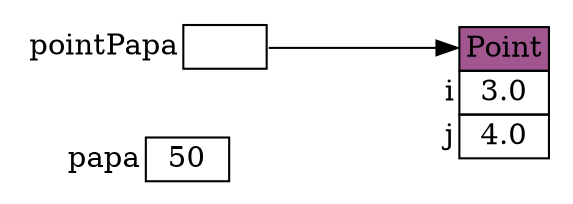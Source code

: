 
digraph {

	rankdir = LR;
	node[shape = none];
	edge[tailclip = false];

	/* Variable papa */
	papa [label=<<TABLE BORDER="0" CELLBORDER="0" CELLSPACING="0">
		<TR><TD WIDTH="40">papa</TD><TD BORDER="1" WIDTH="40">50</TD></TR>
	</TABLE>>]

	/* Pointeur pointPapa */
	pointPapa [label=<<TABLE BORDER="0" CELLBORDER="0" CELLSPACING="0">
		<TR><TD WIDTH="40">pointPapa</TD><TD BORDER="1" WIDTH="40" PORT="0"> </TD></TR>
	</TABLE>>]

	/* Objet 23899971 */
	23899971 [label=<<TABLE BORDER="0" CELLBORDER="0" CELLSPACING="0">
		<TR><TD> </TD><TD BORDER="1" WIDTH="40" BGCOLOR="#A15690" PORT="0">Point</TD></TR>
		/* Attribut i */
		<TR><TD ALIGN="RIGHT" WIDTH="40">i</TD><TD BORDER="1" WIDTH="40">3.0</TD></TR>
		/* Attribut j */
		<TR><TD ALIGN="RIGHT" WIDTH="40">j</TD><TD BORDER="1" WIDTH="40">4.0</TD></TR>
	</TABLE>>]

	pointPapa:0 -> 23899971:0:w

	{ rank = same ;papa;pointPapa }

}

